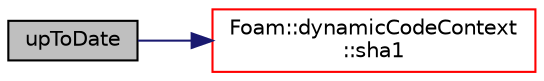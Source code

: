 digraph "upToDate"
{
  bgcolor="transparent";
  edge [fontname="Helvetica",fontsize="10",labelfontname="Helvetica",labelfontsize="10"];
  node [fontname="Helvetica",fontsize="10",shape=record];
  rankdir="LR";
  Node1 [label="upToDate",height=0.2,width=0.4,color="black", fillcolor="grey75", style="filled", fontcolor="black"];
  Node1 -> Node2 [color="midnightblue",fontsize="10",style="solid",fontname="Helvetica"];
  Node2 [label="Foam::dynamicCodeContext\l::sha1",height=0.2,width=0.4,color="red",URL="$a00604.html#a48f51d6930f9b57d2389206861551372",tooltip="Return SHA1 digest calculated from include, options, code. "];
}
